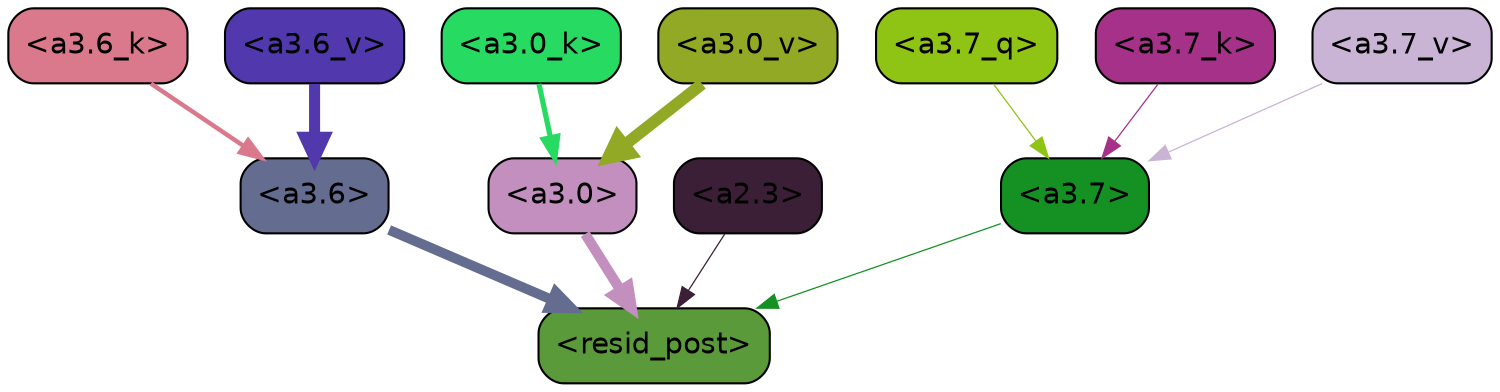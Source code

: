 strict digraph "" {
	graph [bgcolor=transparent,
		layout=dot,
		overlap=false,
		splines=true
	];
	"<a3.7>"	[color=black,
		fillcolor="#159023",
		fontname=Helvetica,
		shape=box,
		style="filled, rounded"];
	"<resid_post>"	[color=black,
		fillcolor="#5b9a3a",
		fontname=Helvetica,
		shape=box,
		style="filled, rounded"];
	"<a3.7>" -> "<resid_post>"	[color="#159023",
		penwidth=0.6];
	"<a3.6>"	[color=black,
		fillcolor="#646d90",
		fontname=Helvetica,
		shape=box,
		style="filled, rounded"];
	"<a3.6>" -> "<resid_post>"	[color="#646d90",
		penwidth=4.751592040061951];
	"<a3.0>"	[color=black,
		fillcolor="#c38fbe",
		fontname=Helvetica,
		shape=box,
		style="filled, rounded"];
	"<a3.0>" -> "<resid_post>"	[color="#c38fbe",
		penwidth=4.904066681861877];
	"<a2.3>"	[color=black,
		fillcolor="#3a1f36",
		fontname=Helvetica,
		shape=box,
		style="filled, rounded"];
	"<a2.3>" -> "<resid_post>"	[color="#3a1f36",
		penwidth=0.6];
	"<a3.7_q>"	[color=black,
		fillcolor="#8fc314",
		fontname=Helvetica,
		shape=box,
		style="filled, rounded"];
	"<a3.7_q>" -> "<a3.7>"	[color="#8fc314",
		penwidth=0.6];
	"<a3.7_k>"	[color=black,
		fillcolor="#a53189",
		fontname=Helvetica,
		shape=box,
		style="filled, rounded"];
	"<a3.7_k>" -> "<a3.7>"	[color="#a53189",
		penwidth=0.6];
	"<a3.6_k>"	[color=black,
		fillcolor="#d9798b",
		fontname=Helvetica,
		shape=box,
		style="filled, rounded"];
	"<a3.6_k>" -> "<a3.6>"	[color="#d9798b",
		penwidth=2.13908451795578];
	"<a3.0_k>"	[color=black,
		fillcolor="#27da61",
		fontname=Helvetica,
		shape=box,
		style="filled, rounded"];
	"<a3.0_k>" -> "<a3.0>"	[color="#27da61",
		penwidth=2.520303964614868];
	"<a3.7_v>"	[color=black,
		fillcolor="#c9b4d5",
		fontname=Helvetica,
		shape=box,
		style="filled, rounded"];
	"<a3.7_v>" -> "<a3.7>"	[color="#c9b4d5",
		penwidth=0.6];
	"<a3.6_v>"	[color=black,
		fillcolor="#5138ad",
		fontname=Helvetica,
		shape=box,
		style="filled, rounded"];
	"<a3.6_v>" -> "<a3.6>"	[color="#5138ad",
		penwidth=5.297133803367615];
	"<a3.0_v>"	[color=black,
		fillcolor="#91a924",
		fontname=Helvetica,
		shape=box,
		style="filled, rounded"];
	"<a3.0_v>" -> "<a3.0>"	[color="#91a924",
		penwidth=5.680712580680847];
}
